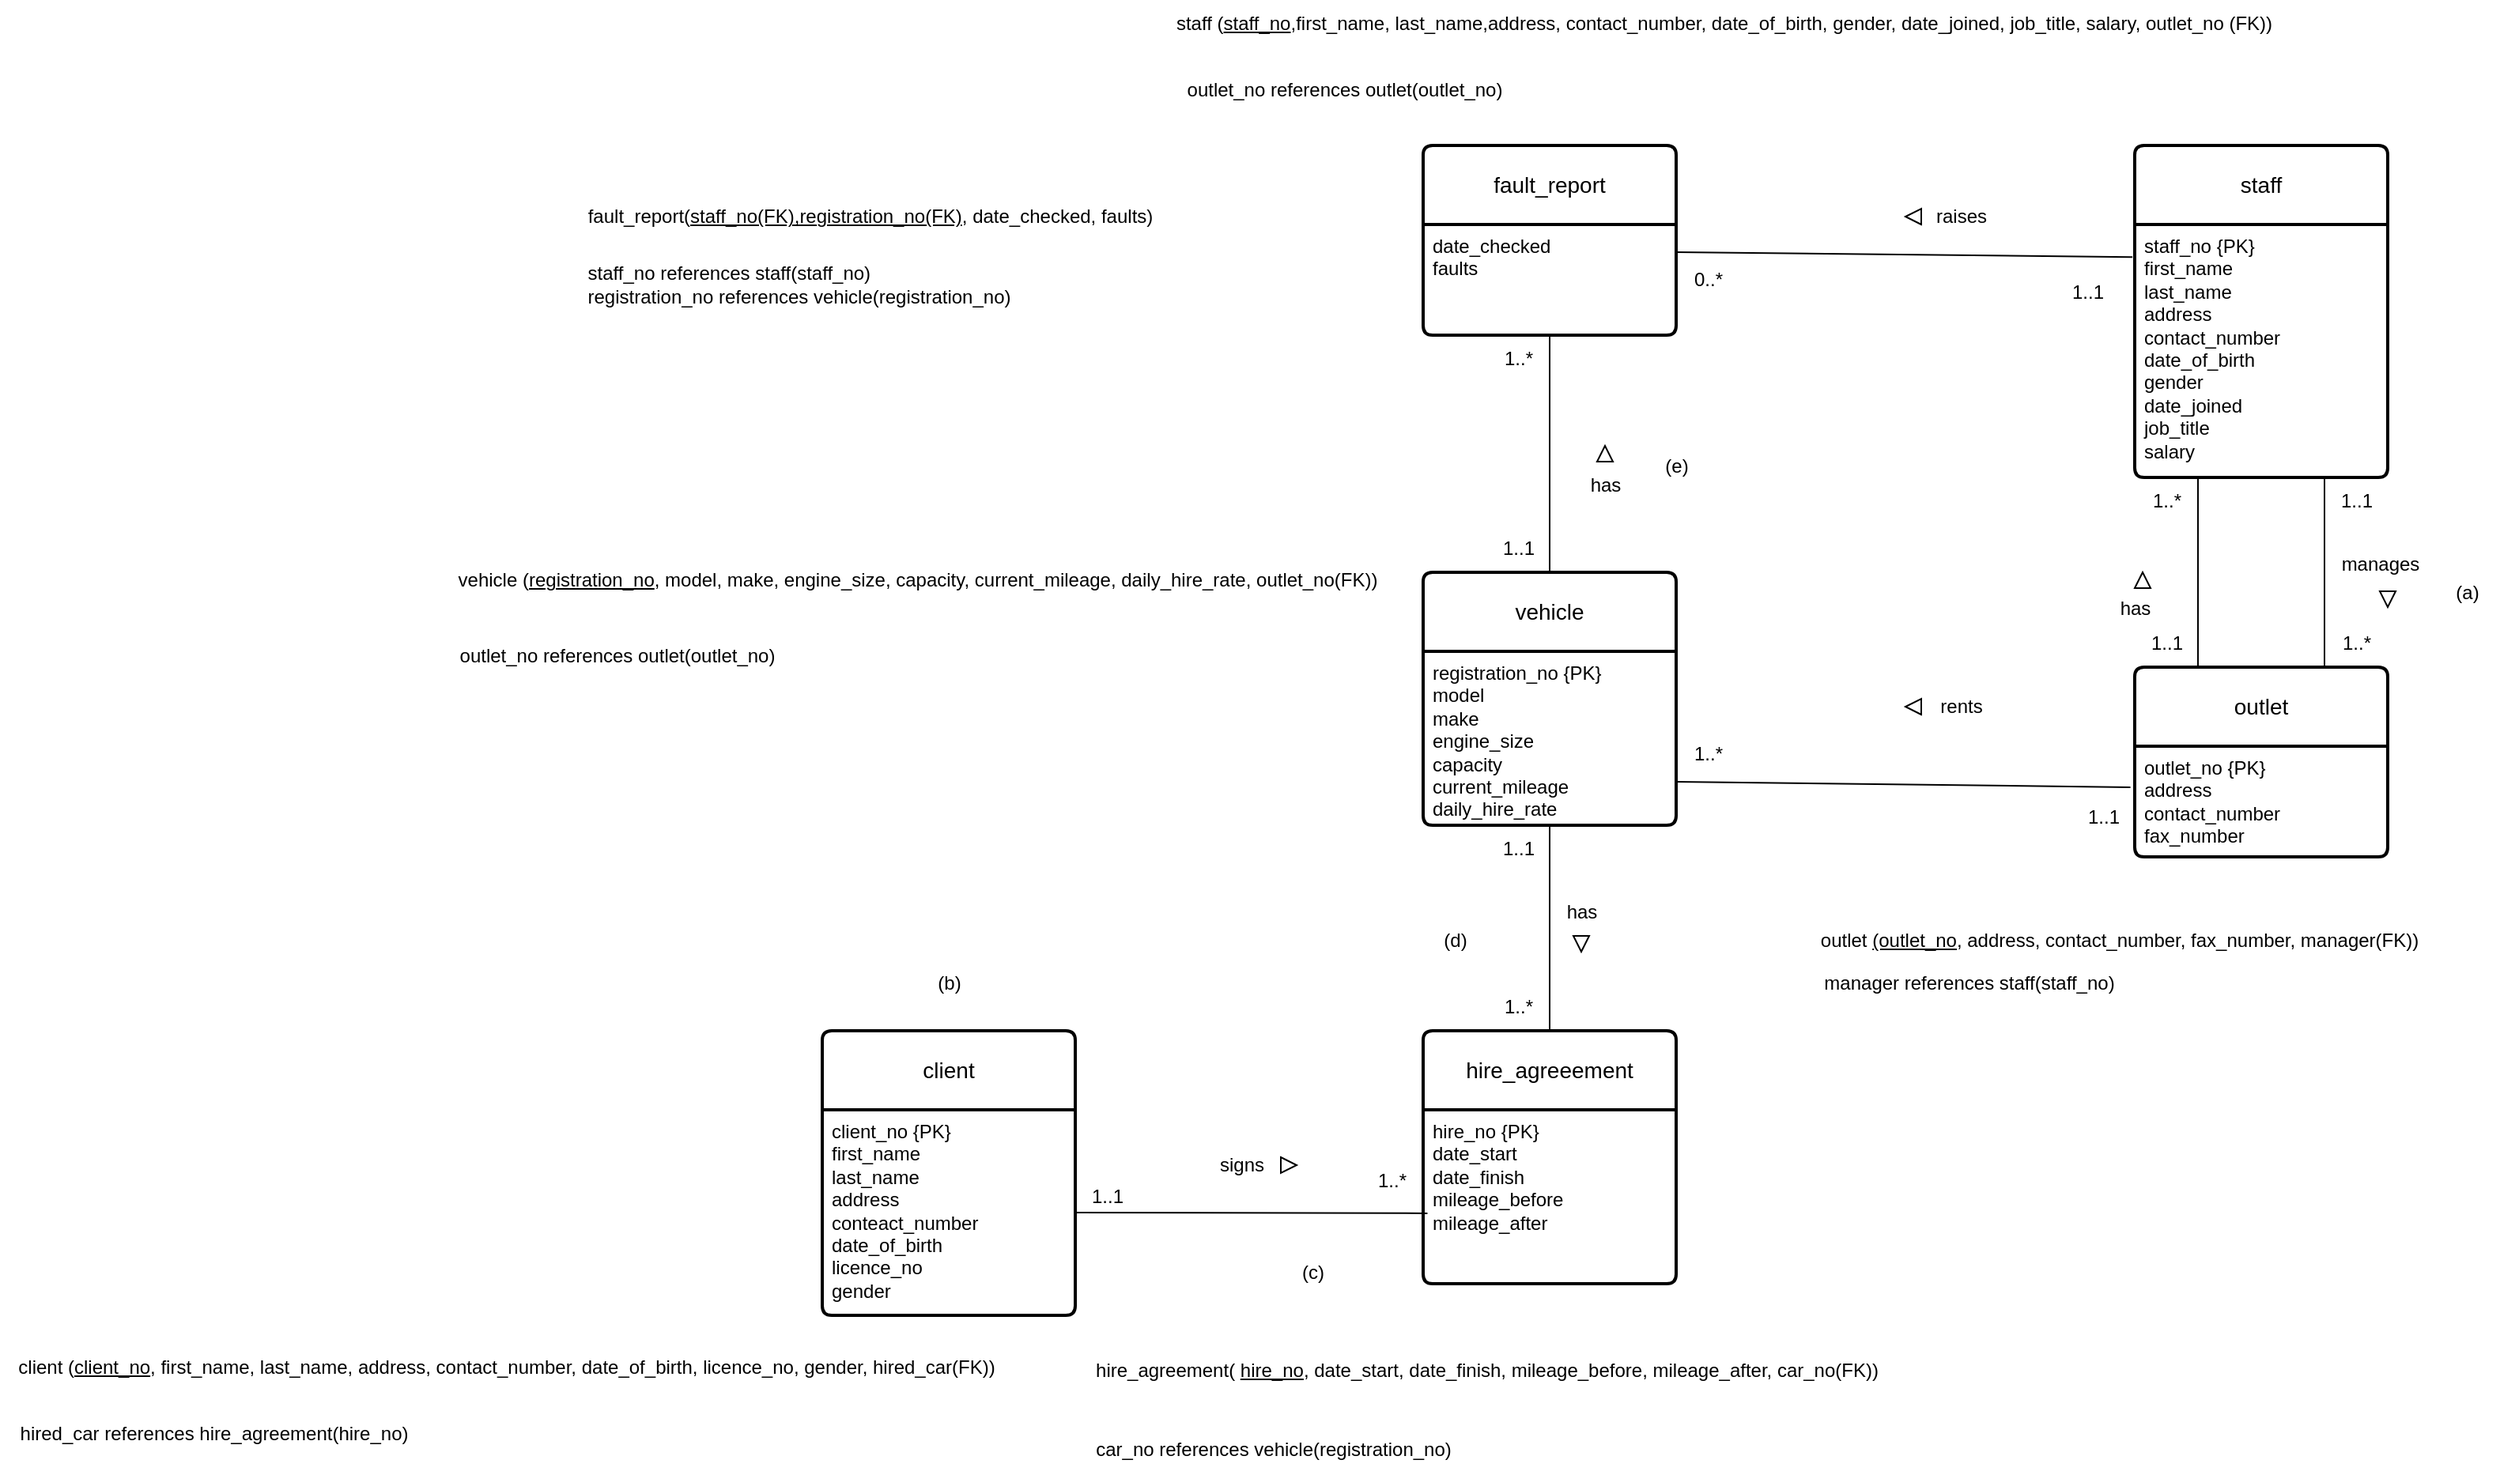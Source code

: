 <mxfile version="27.0.6">
  <diagram name="Page-1" id="iTH3-aclorHqS6xaNzX9">
    <mxGraphModel dx="2088" dy="664" grid="1" gridSize="10" guides="1" tooltips="1" connect="1" arrows="1" fold="1" page="1" pageScale="1" pageWidth="850" pageHeight="1100" math="0" shadow="0">
      <root>
        <mxCell id="0" />
        <mxCell id="1" parent="0" />
        <mxCell id="z2fp6Gsrct1kZspJMTov-1" value="fault_report" style="swimlane;childLayout=stackLayout;horizontal=1;startSize=50;horizontalStack=0;rounded=1;fontSize=14;fontStyle=0;strokeWidth=2;resizeParent=0;resizeLast=1;shadow=0;dashed=0;align=center;arcSize=4;whiteSpace=wrap;html=1;" vertex="1" parent="1">
          <mxGeometry x="110" y="110" width="160" height="120" as="geometry" />
        </mxCell>
        <mxCell id="z2fp6Gsrct1kZspJMTov-2" value="date_checked&lt;div&gt;faults&lt;/div&gt;" style="align=left;strokeColor=none;fillColor=none;spacingLeft=4;spacingRight=4;fontSize=12;verticalAlign=top;resizable=0;rotatable=0;part=1;html=1;whiteSpace=wrap;" vertex="1" parent="z2fp6Gsrct1kZspJMTov-1">
          <mxGeometry y="50" width="160" height="70" as="geometry" />
        </mxCell>
        <mxCell id="z2fp6Gsrct1kZspJMTov-3" value="staff" style="swimlane;childLayout=stackLayout;horizontal=1;startSize=50;horizontalStack=0;rounded=1;fontSize=14;fontStyle=0;strokeWidth=2;resizeParent=0;resizeLast=1;shadow=0;dashed=0;align=center;arcSize=4;whiteSpace=wrap;html=1;" vertex="1" parent="1">
          <mxGeometry x="560" y="110" width="160" height="210" as="geometry" />
        </mxCell>
        <mxCell id="z2fp6Gsrct1kZspJMTov-4" value="staff_no {PK}&lt;div&gt;first_name&lt;/div&gt;&lt;div&gt;last_name&lt;/div&gt;&lt;div&gt;address&lt;/div&gt;&lt;div&gt;contact_number&lt;/div&gt;&lt;div&gt;date_of_birth&lt;/div&gt;&lt;div&gt;gender&lt;/div&gt;&lt;div&gt;date_joined&lt;/div&gt;&lt;div&gt;job_title&lt;/div&gt;&lt;div&gt;salary&lt;/div&gt;" style="align=left;strokeColor=none;fillColor=none;spacingLeft=4;spacingRight=4;fontSize=12;verticalAlign=top;resizable=0;rotatable=0;part=1;html=1;whiteSpace=wrap;" vertex="1" parent="z2fp6Gsrct1kZspJMTov-3">
          <mxGeometry y="50" width="160" height="160" as="geometry" />
        </mxCell>
        <mxCell id="z2fp6Gsrct1kZspJMTov-5" value="vehicle" style="swimlane;childLayout=stackLayout;horizontal=1;startSize=50;horizontalStack=0;rounded=1;fontSize=14;fontStyle=0;strokeWidth=2;resizeParent=0;resizeLast=1;shadow=0;dashed=0;align=center;arcSize=4;whiteSpace=wrap;html=1;" vertex="1" parent="1">
          <mxGeometry x="110" y="380" width="160" height="160" as="geometry" />
        </mxCell>
        <mxCell id="z2fp6Gsrct1kZspJMTov-6" value="registration_no {PK}&lt;div&gt;model&lt;/div&gt;&lt;div&gt;make&lt;/div&gt;&lt;div&gt;engine_size&lt;/div&gt;&lt;div&gt;capacity&lt;/div&gt;&lt;div&gt;current_mileage&lt;/div&gt;&lt;div&gt;daily_hire_rate&lt;/div&gt;" style="align=left;strokeColor=none;fillColor=none;spacingLeft=4;spacingRight=4;fontSize=12;verticalAlign=top;resizable=0;rotatable=0;part=1;html=1;whiteSpace=wrap;" vertex="1" parent="z2fp6Gsrct1kZspJMTov-5">
          <mxGeometry y="50" width="160" height="110" as="geometry" />
        </mxCell>
        <mxCell id="z2fp6Gsrct1kZspJMTov-20" style="edgeStyle=none;rounded=0;orthogonalLoop=1;jettySize=auto;html=1;exitX=0.75;exitY=0;exitDx=0;exitDy=0;entryX=0.75;entryY=1;entryDx=0;entryDy=0;endArrow=none;startFill=0;" edge="1" parent="1" source="z2fp6Gsrct1kZspJMTov-7" target="z2fp6Gsrct1kZspJMTov-4">
          <mxGeometry relative="1" as="geometry" />
        </mxCell>
        <mxCell id="z2fp6Gsrct1kZspJMTov-7" value="outlet" style="swimlane;childLayout=stackLayout;horizontal=1;startSize=50;horizontalStack=0;rounded=1;fontSize=14;fontStyle=0;strokeWidth=2;resizeParent=0;resizeLast=1;shadow=0;dashed=0;align=center;arcSize=4;whiteSpace=wrap;html=1;" vertex="1" parent="1">
          <mxGeometry x="560" y="440" width="160" height="120" as="geometry" />
        </mxCell>
        <mxCell id="z2fp6Gsrct1kZspJMTov-8" value="outlet_no {PK}&lt;div&gt;address&lt;/div&gt;&lt;div&gt;contact_number&lt;/div&gt;&lt;div&gt;fax_number&lt;/div&gt;" style="align=left;strokeColor=none;fillColor=none;spacingLeft=4;spacingRight=4;fontSize=12;verticalAlign=top;resizable=0;rotatable=0;part=1;html=1;whiteSpace=wrap;" vertex="1" parent="z2fp6Gsrct1kZspJMTov-7">
          <mxGeometry y="50" width="160" height="70" as="geometry" />
        </mxCell>
        <mxCell id="z2fp6Gsrct1kZspJMTov-9" value="hire_agreeement" style="swimlane;childLayout=stackLayout;horizontal=1;startSize=50;horizontalStack=0;rounded=1;fontSize=14;fontStyle=0;strokeWidth=2;resizeParent=0;resizeLast=1;shadow=0;dashed=0;align=center;arcSize=4;whiteSpace=wrap;html=1;" vertex="1" parent="1">
          <mxGeometry x="110" y="670" width="160" height="160" as="geometry" />
        </mxCell>
        <mxCell id="z2fp6Gsrct1kZspJMTov-10" value="hire_no {PK}&lt;div&gt;date_start&lt;/div&gt;&lt;div&gt;date_finish&lt;/div&gt;&lt;div&gt;mileage_before&lt;/div&gt;&lt;div&gt;mileage_after&lt;/div&gt;&lt;div&gt;&lt;br&gt;&lt;/div&gt;" style="align=left;strokeColor=none;fillColor=none;spacingLeft=4;spacingRight=4;fontSize=12;verticalAlign=top;resizable=0;rotatable=0;part=1;html=1;whiteSpace=wrap;" vertex="1" parent="z2fp6Gsrct1kZspJMTov-9">
          <mxGeometry y="50" width="160" height="110" as="geometry" />
        </mxCell>
        <mxCell id="z2fp6Gsrct1kZspJMTov-11" value="client" style="swimlane;childLayout=stackLayout;horizontal=1;startSize=50;horizontalStack=0;rounded=1;fontSize=14;fontStyle=0;strokeWidth=2;resizeParent=0;resizeLast=1;shadow=0;dashed=0;align=center;arcSize=4;whiteSpace=wrap;html=1;" vertex="1" parent="1">
          <mxGeometry x="-270" y="670" width="160" height="180" as="geometry" />
        </mxCell>
        <mxCell id="z2fp6Gsrct1kZspJMTov-12" value="&lt;div&gt;client_no {PK}&lt;/div&gt;&lt;div&gt;first_name&lt;/div&gt;&lt;div&gt;last_name&lt;/div&gt;&lt;div&gt;address&lt;/div&gt;&lt;div&gt;conteact_number&lt;/div&gt;&lt;div&gt;date_of_birth&lt;/div&gt;&lt;div&gt;licence_no&lt;/div&gt;&lt;div&gt;gender&lt;/div&gt;" style="align=left;strokeColor=none;fillColor=none;spacingLeft=4;spacingRight=4;fontSize=12;verticalAlign=top;resizable=0;rotatable=0;part=1;html=1;whiteSpace=wrap;" vertex="1" parent="z2fp6Gsrct1kZspJMTov-11">
          <mxGeometry y="50" width="160" height="130" as="geometry" />
        </mxCell>
        <mxCell id="z2fp6Gsrct1kZspJMTov-15" style="rounded=0;orthogonalLoop=1;jettySize=auto;html=1;exitX=0.5;exitY=1;exitDx=0;exitDy=0;entryX=0.5;entryY=0;entryDx=0;entryDy=0;endArrow=none;startFill=0;" edge="1" parent="1" source="z2fp6Gsrct1kZspJMTov-2" target="z2fp6Gsrct1kZspJMTov-5">
          <mxGeometry relative="1" as="geometry" />
        </mxCell>
        <mxCell id="z2fp6Gsrct1kZspJMTov-16" style="edgeStyle=none;rounded=0;orthogonalLoop=1;jettySize=auto;html=1;exitX=0.5;exitY=1;exitDx=0;exitDy=0;entryX=0.5;entryY=0;entryDx=0;entryDy=0;endArrow=none;startFill=0;" edge="1" parent="1" source="z2fp6Gsrct1kZspJMTov-6" target="z2fp6Gsrct1kZspJMTov-9">
          <mxGeometry relative="1" as="geometry" />
        </mxCell>
        <mxCell id="z2fp6Gsrct1kZspJMTov-17" style="edgeStyle=none;rounded=0;orthogonalLoop=1;jettySize=auto;html=1;exitX=1;exitY=0.5;exitDx=0;exitDy=0;entryX=0.017;entryY=0.595;entryDx=0;entryDy=0;entryPerimeter=0;endArrow=none;startFill=0;" edge="1" parent="1" source="z2fp6Gsrct1kZspJMTov-12" target="z2fp6Gsrct1kZspJMTov-10">
          <mxGeometry relative="1" as="geometry" />
        </mxCell>
        <mxCell id="z2fp6Gsrct1kZspJMTov-18" style="edgeStyle=none;rounded=0;orthogonalLoop=1;jettySize=auto;html=1;exitX=1;exitY=0.75;exitDx=0;exitDy=0;entryX=-0.017;entryY=0.371;entryDx=0;entryDy=0;entryPerimeter=0;endArrow=none;startFill=0;" edge="1" parent="1" source="z2fp6Gsrct1kZspJMTov-6" target="z2fp6Gsrct1kZspJMTov-8">
          <mxGeometry relative="1" as="geometry" />
        </mxCell>
        <mxCell id="z2fp6Gsrct1kZspJMTov-19" style="edgeStyle=none;rounded=0;orthogonalLoop=1;jettySize=auto;html=1;exitX=0.25;exitY=1;exitDx=0;exitDy=0;entryX=0.25;entryY=0;entryDx=0;entryDy=0;endArrow=none;startFill=0;" edge="1" parent="1" source="z2fp6Gsrct1kZspJMTov-4" target="z2fp6Gsrct1kZspJMTov-7">
          <mxGeometry relative="1" as="geometry" />
        </mxCell>
        <mxCell id="z2fp6Gsrct1kZspJMTov-21" style="edgeStyle=none;rounded=0;orthogonalLoop=1;jettySize=auto;html=1;exitX=1;exitY=0.25;exitDx=0;exitDy=0;entryX=-0.009;entryY=0.129;entryDx=0;entryDy=0;entryPerimeter=0;endArrow=none;startFill=0;" edge="1" parent="1" source="z2fp6Gsrct1kZspJMTov-2" target="z2fp6Gsrct1kZspJMTov-4">
          <mxGeometry relative="1" as="geometry" />
        </mxCell>
        <mxCell id="z2fp6Gsrct1kZspJMTov-22" value="" style="triangle;whiteSpace=wrap;html=1;fillColor=light-dark(#FFFFFF,#FFFFFF);rotation=-180;" vertex="1" parent="1">
          <mxGeometry x="415" y="150" width="10" height="10" as="geometry" />
        </mxCell>
        <mxCell id="z2fp6Gsrct1kZspJMTov-23" value="" style="triangle;whiteSpace=wrap;html=1;fillColor=light-dark(#FFFFFF,#FFFFFF);rotation=-90;" vertex="1" parent="1">
          <mxGeometry x="220" y="300" width="10" height="10" as="geometry" />
        </mxCell>
        <mxCell id="z2fp6Gsrct1kZspJMTov-24" value="" style="triangle;whiteSpace=wrap;html=1;fillColor=light-dark(#FFFFFF,#FFFFFF);rotation=-90;" vertex="1" parent="1">
          <mxGeometry x="560" y="380" width="10" height="10" as="geometry" />
        </mxCell>
        <mxCell id="z2fp6Gsrct1kZspJMTov-25" value="" style="triangle;whiteSpace=wrap;html=1;fillColor=light-dark(#FFFFFF,#FFFFFF);rotation=90;" vertex="1" parent="1">
          <mxGeometry x="715" y="392" width="10" height="10" as="geometry" />
        </mxCell>
        <mxCell id="z2fp6Gsrct1kZspJMTov-26" value="" style="triangle;whiteSpace=wrap;html=1;fillColor=light-dark(#FFFFFF,#FFFFFF);rotation=-180;" vertex="1" parent="1">
          <mxGeometry x="415" y="460" width="10" height="10" as="geometry" />
        </mxCell>
        <mxCell id="z2fp6Gsrct1kZspJMTov-27" value="" style="triangle;whiteSpace=wrap;html=1;fillColor=light-dark(#FFFFFF,#FFFFFF);rotation=90;" vertex="1" parent="1">
          <mxGeometry x="205" y="610" width="10" height="10" as="geometry" />
        </mxCell>
        <mxCell id="z2fp6Gsrct1kZspJMTov-28" value="" style="triangle;whiteSpace=wrap;html=1;fillColor=light-dark(#FFFFFF,#FFFFFF);rotation=0;" vertex="1" parent="1">
          <mxGeometry x="20" y="750" width="10" height="10" as="geometry" />
        </mxCell>
        <mxCell id="z2fp6Gsrct1kZspJMTov-29" value="raises" style="text;html=1;align=center;verticalAlign=middle;resizable=0;points=[];autosize=1;strokeColor=none;fillColor=none;" vertex="1" parent="1">
          <mxGeometry x="420" y="140" width="60" height="30" as="geometry" />
        </mxCell>
        <mxCell id="z2fp6Gsrct1kZspJMTov-30" value="has" style="text;html=1;align=center;verticalAlign=middle;resizable=0;points=[];autosize=1;strokeColor=none;fillColor=none;" vertex="1" parent="1">
          <mxGeometry x="205" y="310" width="40" height="30" as="geometry" />
        </mxCell>
        <mxCell id="z2fp6Gsrct1kZspJMTov-31" value="has" style="text;html=1;align=center;verticalAlign=middle;resizable=0;points=[];autosize=1;strokeColor=none;fillColor=none;" vertex="1" parent="1">
          <mxGeometry x="540" y="388" width="40" height="30" as="geometry" />
        </mxCell>
        <mxCell id="z2fp6Gsrct1kZspJMTov-32" value="manages" style="text;html=1;align=center;verticalAlign=middle;resizable=0;points=[];autosize=1;strokeColor=none;fillColor=none;" vertex="1" parent="1">
          <mxGeometry x="680" y="360" width="70" height="30" as="geometry" />
        </mxCell>
        <mxCell id="z2fp6Gsrct1kZspJMTov-33" value="rents" style="text;html=1;align=center;verticalAlign=middle;resizable=0;points=[];autosize=1;strokeColor=none;fillColor=none;" vertex="1" parent="1">
          <mxGeometry x="425" y="450" width="50" height="30" as="geometry" />
        </mxCell>
        <mxCell id="z2fp6Gsrct1kZspJMTov-34" value="has" style="text;html=1;align=center;verticalAlign=middle;resizable=0;points=[];autosize=1;strokeColor=none;fillColor=none;" vertex="1" parent="1">
          <mxGeometry x="190" y="580" width="40" height="30" as="geometry" />
        </mxCell>
        <mxCell id="z2fp6Gsrct1kZspJMTov-35" value="signs" style="text;html=1;align=center;verticalAlign=middle;resizable=0;points=[];autosize=1;strokeColor=none;fillColor=none;" vertex="1" parent="1">
          <mxGeometry x="-30" y="740" width="50" height="30" as="geometry" />
        </mxCell>
        <mxCell id="z2fp6Gsrct1kZspJMTov-36" value="(b)" style="text;html=1;align=center;verticalAlign=middle;resizable=0;points=[];autosize=1;strokeColor=none;fillColor=none;" vertex="1" parent="1">
          <mxGeometry x="-210" y="625" width="40" height="30" as="geometry" />
        </mxCell>
        <mxCell id="z2fp6Gsrct1kZspJMTov-38" value="(c)" style="text;html=1;align=center;verticalAlign=middle;resizable=0;points=[];autosize=1;strokeColor=none;fillColor=none;" vertex="1" parent="1">
          <mxGeometry x="20" y="808" width="40" height="30" as="geometry" />
        </mxCell>
        <mxCell id="z2fp6Gsrct1kZspJMTov-39" value="(d)" style="text;html=1;align=center;verticalAlign=middle;resizable=0;points=[];autosize=1;strokeColor=none;fillColor=none;" vertex="1" parent="1">
          <mxGeometry x="110" y="598" width="40" height="30" as="geometry" />
        </mxCell>
        <mxCell id="z2fp6Gsrct1kZspJMTov-40" value="(e)" style="text;html=1;align=center;verticalAlign=middle;resizable=0;points=[];autosize=1;strokeColor=none;fillColor=none;" vertex="1" parent="1">
          <mxGeometry x="250" y="298" width="40" height="30" as="geometry" />
        </mxCell>
        <mxCell id="z2fp6Gsrct1kZspJMTov-41" value="(a)" style="text;html=1;align=center;verticalAlign=middle;resizable=0;points=[];autosize=1;strokeColor=none;fillColor=none;" vertex="1" parent="1">
          <mxGeometry x="750" y="378" width="40" height="30" as="geometry" />
        </mxCell>
        <mxCell id="z2fp6Gsrct1kZspJMTov-42" value="1..1" style="text;html=1;align=center;verticalAlign=middle;resizable=0;points=[];autosize=1;strokeColor=none;fillColor=none;" vertex="1" parent="1">
          <mxGeometry x="510" y="188" width="40" height="30" as="geometry" />
        </mxCell>
        <mxCell id="z2fp6Gsrct1kZspJMTov-43" value="1..1" style="text;html=1;align=center;verticalAlign=middle;resizable=0;points=[];autosize=1;strokeColor=none;fillColor=none;" vertex="1" parent="1">
          <mxGeometry x="560" y="410" width="40" height="30" as="geometry" />
        </mxCell>
        <mxCell id="z2fp6Gsrct1kZspJMTov-44" value="1..1" style="text;html=1;align=center;verticalAlign=middle;resizable=0;points=[];autosize=1;strokeColor=none;fillColor=none;" vertex="1" parent="1">
          <mxGeometry x="680" y="320" width="40" height="30" as="geometry" />
        </mxCell>
        <mxCell id="z2fp6Gsrct1kZspJMTov-45" value="1..1" style="text;html=1;align=center;verticalAlign=middle;resizable=0;points=[];autosize=1;strokeColor=none;fillColor=none;" vertex="1" parent="1">
          <mxGeometry x="150" y="350" width="40" height="30" as="geometry" />
        </mxCell>
        <mxCell id="z2fp6Gsrct1kZspJMTov-46" value="1..1" style="text;html=1;align=center;verticalAlign=middle;resizable=0;points=[];autosize=1;strokeColor=none;fillColor=none;" vertex="1" parent="1">
          <mxGeometry x="150" y="540" width="40" height="30" as="geometry" />
        </mxCell>
        <mxCell id="z2fp6Gsrct1kZspJMTov-47" value="1..1" style="text;html=1;align=center;verticalAlign=middle;resizable=0;points=[];autosize=1;strokeColor=none;fillColor=none;" vertex="1" parent="1">
          <mxGeometry x="-110" y="760" width="40" height="30" as="geometry" />
        </mxCell>
        <mxCell id="z2fp6Gsrct1kZspJMTov-48" value="1..1" style="text;html=1;align=center;verticalAlign=middle;resizable=0;points=[];autosize=1;strokeColor=none;fillColor=none;" vertex="1" parent="1">
          <mxGeometry x="520" y="520" width="40" height="30" as="geometry" />
        </mxCell>
        <mxCell id="z2fp6Gsrct1kZspJMTov-49" value="1..*" style="text;html=1;align=center;verticalAlign=middle;resizable=0;points=[];autosize=1;strokeColor=none;fillColor=none;" vertex="1" parent="1">
          <mxGeometry x="70" y="750" width="40" height="30" as="geometry" />
        </mxCell>
        <mxCell id="z2fp6Gsrct1kZspJMTov-50" value="1..*" style="text;html=1;align=center;verticalAlign=middle;resizable=0;points=[];autosize=1;strokeColor=none;fillColor=none;" vertex="1" parent="1">
          <mxGeometry x="150" y="640" width="40" height="30" as="geometry" />
        </mxCell>
        <mxCell id="z2fp6Gsrct1kZspJMTov-51" value="1..*" style="text;html=1;align=center;verticalAlign=middle;resizable=0;points=[];autosize=1;strokeColor=none;fillColor=none;" vertex="1" parent="1">
          <mxGeometry x="150" y="230" width="40" height="30" as="geometry" />
        </mxCell>
        <mxCell id="z2fp6Gsrct1kZspJMTov-52" value="1..*" style="text;html=1;align=center;verticalAlign=middle;resizable=0;points=[];autosize=1;strokeColor=none;fillColor=none;" vertex="1" parent="1">
          <mxGeometry x="270" y="480" width="40" height="30" as="geometry" />
        </mxCell>
        <mxCell id="z2fp6Gsrct1kZspJMTov-53" value="1..*" style="text;html=1;align=center;verticalAlign=middle;resizable=0;points=[];autosize=1;strokeColor=none;fillColor=none;" vertex="1" parent="1">
          <mxGeometry x="560" y="320" width="40" height="30" as="geometry" />
        </mxCell>
        <mxCell id="z2fp6Gsrct1kZspJMTov-54" value="1..*" style="text;html=1;align=center;verticalAlign=middle;resizable=0;points=[];autosize=1;strokeColor=none;fillColor=none;" vertex="1" parent="1">
          <mxGeometry x="680" y="410" width="40" height="30" as="geometry" />
        </mxCell>
        <mxCell id="z2fp6Gsrct1kZspJMTov-55" value="0..*" style="text;html=1;align=center;verticalAlign=middle;resizable=0;points=[];autosize=1;strokeColor=none;fillColor=none;" vertex="1" parent="1">
          <mxGeometry x="270" y="180" width="40" height="30" as="geometry" />
        </mxCell>
        <mxCell id="z2fp6Gsrct1kZspJMTov-56" value="staff (&lt;u&gt;staff_no&lt;/u&gt;,first_name, last_name,address, contact_number, date_of_birth, gender, date_joined, job_title, salary, outlet_no (FK))" style="text;html=1;align=center;verticalAlign=middle;resizable=0;points=[];autosize=1;strokeColor=none;fillColor=none;" vertex="1" parent="1">
          <mxGeometry x="-60" y="18" width="720" height="30" as="geometry" />
        </mxCell>
        <mxCell id="z2fp6Gsrct1kZspJMTov-57" value="outlet_no references outlet(outlet_no)" style="text;html=1;align=center;verticalAlign=middle;resizable=0;points=[];autosize=1;strokeColor=none;fillColor=none;" vertex="1" parent="1">
          <mxGeometry x="-50" y="60" width="220" height="30" as="geometry" />
        </mxCell>
        <mxCell id="z2fp6Gsrct1kZspJMTov-58" value="outlet &lt;u&gt;(outlet_no&lt;/u&gt;, address, contact_number, fax_number, manager(FK))" style="text;html=1;align=center;verticalAlign=middle;resizable=0;points=[];autosize=1;strokeColor=none;fillColor=none;" vertex="1" parent="1">
          <mxGeometry x="350" y="598" width="400" height="30" as="geometry" />
        </mxCell>
        <mxCell id="z2fp6Gsrct1kZspJMTov-59" value="manager references staff(staff_no)" style="text;html=1;align=center;verticalAlign=middle;resizable=0;points=[];autosize=1;strokeColor=none;fillColor=none;" vertex="1" parent="1">
          <mxGeometry x="350" y="625" width="210" height="30" as="geometry" />
        </mxCell>
        <mxCell id="z2fp6Gsrct1kZspJMTov-60" value="vehicle (&lt;u&gt;registration_no&lt;/u&gt;, model, make, engine_size, capacity, current_mileage, daily_hire_rate, outlet_no(FK))" style="text;html=1;align=center;verticalAlign=middle;resizable=0;points=[];autosize=1;strokeColor=none;fillColor=none;" vertex="1" parent="1">
          <mxGeometry x="-510" y="370" width="600" height="30" as="geometry" />
        </mxCell>
        <mxCell id="z2fp6Gsrct1kZspJMTov-61" value="outlet_no references outlet(outlet_no)" style="text;html=1;align=center;verticalAlign=middle;resizable=0;points=[];autosize=1;strokeColor=none;fillColor=none;" vertex="1" parent="1">
          <mxGeometry x="-510" y="418" width="220" height="30" as="geometry" />
        </mxCell>
        <mxCell id="z2fp6Gsrct1kZspJMTov-62" value="hire_agreement( &lt;u&gt;hire_no&lt;/u&gt;, date_start, date_finish, mileage_before, mileage_after, car_no(FK))" style="text;html=1;align=center;verticalAlign=middle;resizable=0;points=[];autosize=1;strokeColor=none;fillColor=none;" vertex="1" parent="1">
          <mxGeometry x="-110" y="870" width="520" height="30" as="geometry" />
        </mxCell>
        <mxCell id="z2fp6Gsrct1kZspJMTov-63" value="car_no references vehicle(registration_no)" style="text;html=1;align=center;verticalAlign=middle;resizable=0;points=[];autosize=1;strokeColor=none;fillColor=none;" vertex="1" parent="1">
          <mxGeometry x="-110" y="920" width="250" height="30" as="geometry" />
        </mxCell>
        <mxCell id="z2fp6Gsrct1kZspJMTov-64" value="client (&lt;u&gt;client_no&lt;/u&gt;, first_name, last_name, address, contact_number, date_of_birth, licence_no, gender, hired_car(FK))" style="text;html=1;align=center;verticalAlign=middle;resizable=0;points=[];autosize=1;strokeColor=none;fillColor=none;" vertex="1" parent="1">
          <mxGeometry x="-790" y="868" width="640" height="30" as="geometry" />
        </mxCell>
        <mxCell id="z2fp6Gsrct1kZspJMTov-65" value="hired_car references hire_agreement(hire_no)" style="text;html=1;align=center;verticalAlign=middle;resizable=0;points=[];autosize=1;strokeColor=none;fillColor=none;" vertex="1" parent="1">
          <mxGeometry x="-790" y="910" width="270" height="30" as="geometry" />
        </mxCell>
        <mxCell id="z2fp6Gsrct1kZspJMTov-66" value="fault_report(&lt;u&gt;staff_no(FK),registration_no(FK)&lt;/u&gt;, date_checked, faults)" style="text;html=1;align=center;verticalAlign=middle;resizable=0;points=[];autosize=1;strokeColor=none;fillColor=none;" vertex="1" parent="1">
          <mxGeometry x="-430" y="140" width="380" height="30" as="geometry" />
        </mxCell>
        <mxCell id="z2fp6Gsrct1kZspJMTov-67" value="&lt;div style=&quot;text-align: left;&quot;&gt;&lt;span style=&quot;background-color: transparent; color: light-dark(rgb(0, 0, 0), rgb(255, 255, 255));&quot;&gt;staff_no references staff(staff_no)&lt;/span&gt;&lt;/div&gt;&lt;div&gt;registration_no references vehicle(registration_no)&lt;/div&gt;" style="text;html=1;align=center;verticalAlign=middle;resizable=0;points=[];autosize=1;strokeColor=none;fillColor=none;" vertex="1" parent="1">
          <mxGeometry x="-430" y="178" width="290" height="40" as="geometry" />
        </mxCell>
      </root>
    </mxGraphModel>
  </diagram>
</mxfile>
